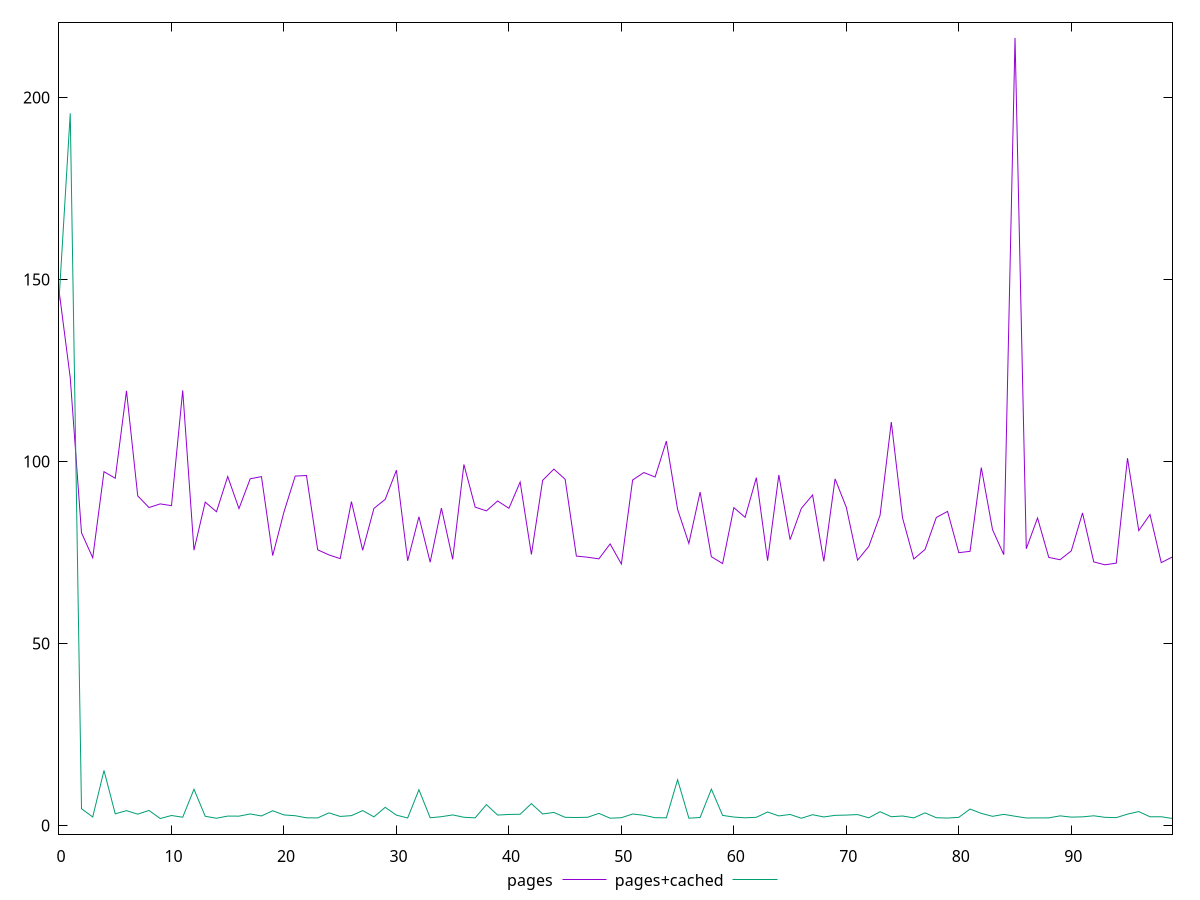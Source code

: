 reset

$pages <<EOF
0 147.0290000000001
1 123.02300000000002
2 80.40599999999999
3 73.545
4 97.20299999999999
5 95.394
6 119.41
7 90.554
8 87.343
9 88.35000000000001
10 87.87100000000001
11 119.523
12 75.636
13 88.83699999999999
14 86.193
15 95.872
16 87.059
17 95.248
18 95.845
19 74.143
20 86.109
21 95.988
22 96.15899999999999
23 75.73599999999999
24 74.336
25 73.313
26 88.98100000000001
27 75.609
28 87.105
29 89.594
30 97.605
31 72.713
32 84.81400000000001
33 72.327
34 87.203
35 73.108
36 99.183
37 87.46499999999999
38 86.435
39 89.158
40 87.13600000000001
41 94.35300000000001
42 74.44900000000001
43 94.822
44 97.91
45 95.12
46 74.007
47 73.695
48 73.247
49 77.34899999999999
50 71.82799999999999
51 94.91900000000001
52 96.968
53 95.73700000000001
54 105.602
55 86.835
56 77.488
57 91.592
58 73.847
59 71.95700000000001
60 87.322
61 84.65599999999999
62 95.557
63 72.747
64 96.306
65 78.514
66 87.118
67 90.795
68 72.55999999999999
69 95.22900000000001
70 87.393
71 72.892
72 76.67800000000001
73 85.211
74 110.845
75 84.493
76 73.209
77 75.834
78 84.615
79 86.28500000000001
80 74.945
81 75.316
82 98.33200000000001
83 81.277
84 74.39
85 216.405
86 76.028
87 84.47399999999999
88 73.646
89 73.008
90 75.434
91 85.86
92 72.40799999999999
93 71.613
94 72.074
95 100.92
96 81.01
97 85.423
98 72.214
99 73.77799999999999
EOF

$pagesCached <<EOF
0 144.30000000000007
1 195.6740000000001
2 4.587
3 2.315
4 15.093
5 3.1799999999999997
6 4.052
7 3.0919999999999996
8 4.108
9 1.891
10 2.719
11 2.2490000000000006
12 9.929
13 2.518
14 1.9620000000000002
15 2.561
16 2.5420000000000003
17 3.145
18 2.5969999999999995
19 4.023
20 2.8770000000000002
21 2.6610000000000005
22 2.0860000000000003
23 2.0570000000000004
24 3.4459999999999997
25 2.4639999999999995
26 2.6820000000000004
27 4.07
28 2.348
29 4.965999999999999
30 2.821
31 2.0389999999999997
32 9.805
33 2.1020000000000003
34 2.3899999999999997
35 2.8840000000000003
36 2.237
37 2.075
38 5.707
39 2.844
40 3.006
41 3.066
42 5.984
43 3.1380000000000003
44 3.5609999999999995
45 2.2199999999999998
46 2.17
47 2.2359999999999998
48 3.3
49 1.985
50 2.1109999999999998
51 3.1359999999999997
52 2.7800000000000002
53 2.1169999999999995
54 2.0839999999999996
55 12.552
56 1.987
57 2.169
58 9.967
59 2.749
60 2.29
61 2.09
62 2.2239999999999998
63 3.6809999999999996
64 2.6060000000000003
65 3.007
66 1.9660000000000002
67 2.934
68 2.321
69 2.766
70 2.8359999999999994
71 2.975
72 2.082
73 3.7620000000000005
74 2.382
75 2.584
76 2.069
77 3.444
78 2.112
79 2.0199999999999996
80 2.218
81 4.497000000000001
82 3.3089999999999993
83 2.493
84 3.0360000000000005
85 2.5189999999999997
86 2.04
87 2.069
88 2.068
89 2.621
90 2.276
91 2.3480000000000003
92 2.6430000000000002
93 2.218
94 2.1390000000000002
95 3.098
96 3.8019999999999996
97 2.3680000000000003
98 2.3789999999999996
99 1.8970000000000002
EOF

set key outside below
set xrange [0:99]
set yrange [-2.39928:220.69528]
set trange [-2.39928:220.69528]
set terminal svg size 640, 520 enhanced background rgb 'white'
set output "report_00019_2021-02-10T18-14-37.922Z//server-response-time/comparison/line/0_vs_1.svg"

plot $pages title "pages" with line, \
     $pagesCached title "pages+cached" with line

reset
